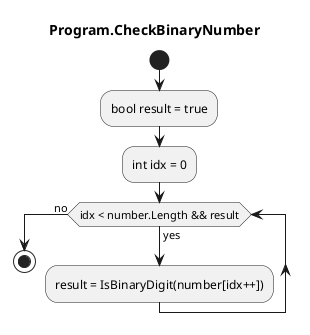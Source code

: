 @startuml Program.CheckBinaryNumber
title Program.CheckBinaryNumber
start
:bool result = true;
:int idx = 0;
while (idx < number.Length && result) is (yes)
    :result = IsBinaryDigit(number[idx++]);
endwhile (no)
stop
@enduml

